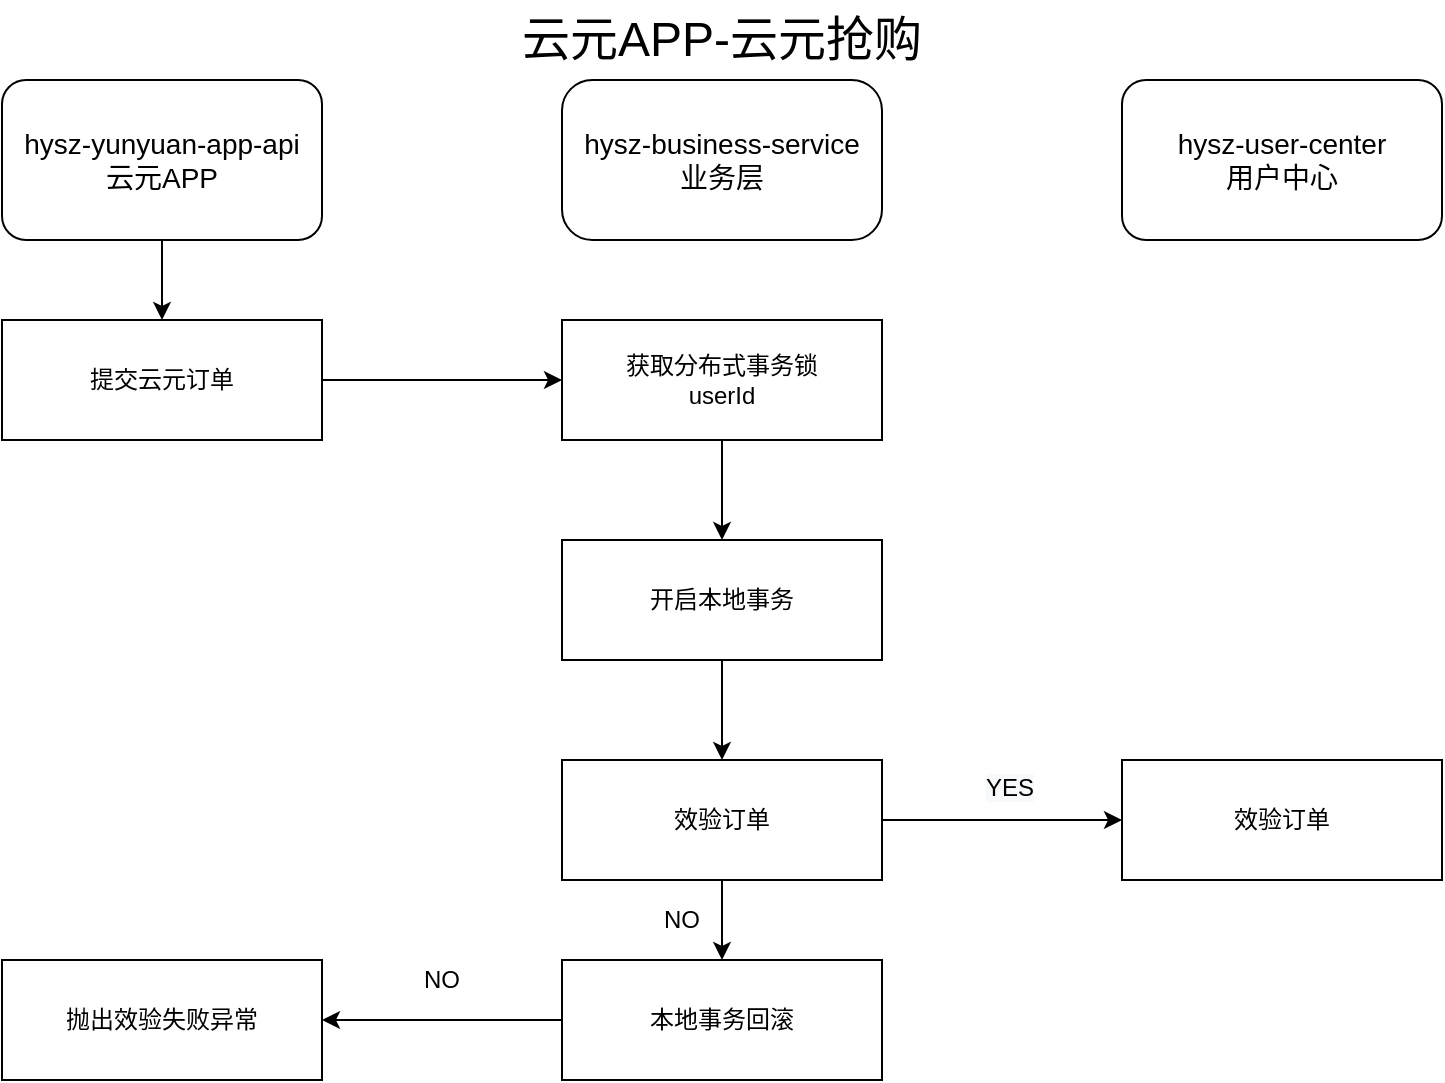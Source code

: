 <mxfile version="14.6.12" type="github">
  <diagram id="C5RBs43oDa-KdzZeNtuy" name="Page-1">
    <mxGraphModel dx="1038" dy="588" grid="1" gridSize="10" guides="1" tooltips="1" connect="1" arrows="1" fold="1" page="1" pageScale="1" pageWidth="827" pageHeight="1169" math="0" shadow="0">
      <root>
        <mxCell id="WIyWlLk6GJQsqaUBKTNV-0" />
        <mxCell id="WIyWlLk6GJQsqaUBKTNV-1" parent="WIyWlLk6GJQsqaUBKTNV-0" />
        <mxCell id="g2LM-X_P6zVzMJMQ8mb0-7" value="&lt;font style=&quot;font-size: 14px&quot;&gt;hysz-business-service&lt;br&gt;业务层&lt;/font&gt;" style="rounded=1;whiteSpace=wrap;html=1;arcSize=19;" vertex="1" parent="WIyWlLk6GJQsqaUBKTNV-1">
          <mxGeometry x="320" y="40" width="160" height="80" as="geometry" />
        </mxCell>
        <mxCell id="g2LM-X_P6zVzMJMQ8mb0-31" value="" style="edgeStyle=orthogonalEdgeStyle;rounded=0;orthogonalLoop=1;jettySize=auto;html=1;" edge="1" parent="WIyWlLk6GJQsqaUBKTNV-1" source="g2LM-X_P6zVzMJMQ8mb0-8" target="g2LM-X_P6zVzMJMQ8mb0-21">
          <mxGeometry relative="1" as="geometry" />
        </mxCell>
        <mxCell id="g2LM-X_P6zVzMJMQ8mb0-8" value="&lt;font style=&quot;font-size: 14px&quot;&gt;hysz-yunyuan-app-api&lt;br&gt;云元APP&lt;/font&gt;" style="rounded=1;whiteSpace=wrap;html=1;" vertex="1" parent="WIyWlLk6GJQsqaUBKTNV-1">
          <mxGeometry x="40" y="40" width="160" height="80" as="geometry" />
        </mxCell>
        <mxCell id="g2LM-X_P6zVzMJMQ8mb0-13" value="&lt;font style=&quot;font-size: 24px&quot;&gt;云元APP-云元抢购&lt;/font&gt;" style="text;html=1;strokeColor=none;fillColor=none;align=center;verticalAlign=middle;whiteSpace=wrap;rounded=0;" vertex="1" parent="WIyWlLk6GJQsqaUBKTNV-1">
          <mxGeometry x="220" width="360" height="40" as="geometry" />
        </mxCell>
        <mxCell id="g2LM-X_P6zVzMJMQ8mb0-37" style="edgeStyle=orthogonalEdgeStyle;rounded=0;orthogonalLoop=1;jettySize=auto;html=1;entryX=0;entryY=0.5;entryDx=0;entryDy=0;" edge="1" parent="WIyWlLk6GJQsqaUBKTNV-1" source="g2LM-X_P6zVzMJMQ8mb0-21" target="g2LM-X_P6zVzMJMQ8mb0-36">
          <mxGeometry relative="1" as="geometry" />
        </mxCell>
        <mxCell id="g2LM-X_P6zVzMJMQ8mb0-21" value="提交云元订单" style="rounded=0;whiteSpace=wrap;html=1;" vertex="1" parent="WIyWlLk6GJQsqaUBKTNV-1">
          <mxGeometry x="40" y="160" width="160" height="60" as="geometry" />
        </mxCell>
        <mxCell id="g2LM-X_P6zVzMJMQ8mb0-32" value="&lt;font style=&quot;font-size: 14px&quot;&gt;hysz-user-center&lt;br&gt;用户中心&lt;br&gt;&lt;/font&gt;" style="rounded=1;whiteSpace=wrap;html=1;" vertex="1" parent="WIyWlLk6GJQsqaUBKTNV-1">
          <mxGeometry x="600" y="40" width="160" height="80" as="geometry" />
        </mxCell>
        <mxCell id="g2LM-X_P6zVzMJMQ8mb0-40" style="edgeStyle=orthogonalEdgeStyle;rounded=0;orthogonalLoop=1;jettySize=auto;html=1;exitX=0.5;exitY=1;exitDx=0;exitDy=0;entryX=0.5;entryY=0;entryDx=0;entryDy=0;" edge="1" parent="WIyWlLk6GJQsqaUBKTNV-1" source="g2LM-X_P6zVzMJMQ8mb0-36" target="g2LM-X_P6zVzMJMQ8mb0-38">
          <mxGeometry relative="1" as="geometry" />
        </mxCell>
        <mxCell id="g2LM-X_P6zVzMJMQ8mb0-36" value="获取分布式事务锁&lt;br&gt;userId" style="rounded=0;whiteSpace=wrap;html=1;" vertex="1" parent="WIyWlLk6GJQsqaUBKTNV-1">
          <mxGeometry x="320" y="160" width="160" height="60" as="geometry" />
        </mxCell>
        <mxCell id="g2LM-X_P6zVzMJMQ8mb0-41" style="edgeStyle=orthogonalEdgeStyle;rounded=0;orthogonalLoop=1;jettySize=auto;html=1;entryX=0.5;entryY=0;entryDx=0;entryDy=0;" edge="1" parent="WIyWlLk6GJQsqaUBKTNV-1" source="g2LM-X_P6zVzMJMQ8mb0-38" target="g2LM-X_P6zVzMJMQ8mb0-39">
          <mxGeometry relative="1" as="geometry" />
        </mxCell>
        <mxCell id="g2LM-X_P6zVzMJMQ8mb0-38" value="开启本地事务" style="rounded=0;whiteSpace=wrap;html=1;" vertex="1" parent="WIyWlLk6GJQsqaUBKTNV-1">
          <mxGeometry x="320" y="270" width="160" height="60" as="geometry" />
        </mxCell>
        <mxCell id="g2LM-X_P6zVzMJMQ8mb0-48" value="" style="edgeStyle=orthogonalEdgeStyle;rounded=0;orthogonalLoop=1;jettySize=auto;html=1;" edge="1" parent="WIyWlLk6GJQsqaUBKTNV-1" source="g2LM-X_P6zVzMJMQ8mb0-39" target="g2LM-X_P6zVzMJMQ8mb0-47">
          <mxGeometry relative="1" as="geometry" />
        </mxCell>
        <mxCell id="g2LM-X_P6zVzMJMQ8mb0-52" style="edgeStyle=orthogonalEdgeStyle;rounded=0;orthogonalLoop=1;jettySize=auto;html=1;entryX=0;entryY=0.5;entryDx=0;entryDy=0;" edge="1" parent="WIyWlLk6GJQsqaUBKTNV-1" source="g2LM-X_P6zVzMJMQ8mb0-39" target="g2LM-X_P6zVzMJMQ8mb0-51">
          <mxGeometry relative="1" as="geometry" />
        </mxCell>
        <mxCell id="g2LM-X_P6zVzMJMQ8mb0-39" value="效验订单" style="rounded=0;whiteSpace=wrap;html=1;" vertex="1" parent="WIyWlLk6GJQsqaUBKTNV-1">
          <mxGeometry x="320" y="380" width="160" height="60" as="geometry" />
        </mxCell>
        <mxCell id="g2LM-X_P6zVzMJMQ8mb0-42" value="抛出效验失败异常" style="rounded=0;whiteSpace=wrap;html=1;" vertex="1" parent="WIyWlLk6GJQsqaUBKTNV-1">
          <mxGeometry x="40" y="480" width="160" height="60" as="geometry" />
        </mxCell>
        <mxCell id="g2LM-X_P6zVzMJMQ8mb0-46" value="NO" style="text;html=1;strokeColor=none;fillColor=none;align=center;verticalAlign=middle;whiteSpace=wrap;rounded=0;" vertex="1" parent="WIyWlLk6GJQsqaUBKTNV-1">
          <mxGeometry x="360" y="450" width="40" height="20" as="geometry" />
        </mxCell>
        <mxCell id="g2LM-X_P6zVzMJMQ8mb0-49" style="edgeStyle=orthogonalEdgeStyle;rounded=0;orthogonalLoop=1;jettySize=auto;html=1;entryX=1;entryY=0.5;entryDx=0;entryDy=0;" edge="1" parent="WIyWlLk6GJQsqaUBKTNV-1" source="g2LM-X_P6zVzMJMQ8mb0-47" target="g2LM-X_P6zVzMJMQ8mb0-42">
          <mxGeometry relative="1" as="geometry" />
        </mxCell>
        <mxCell id="g2LM-X_P6zVzMJMQ8mb0-47" value="本地事务回滚" style="rounded=0;whiteSpace=wrap;html=1;" vertex="1" parent="WIyWlLk6GJQsqaUBKTNV-1">
          <mxGeometry x="320" y="480" width="160" height="60" as="geometry" />
        </mxCell>
        <mxCell id="g2LM-X_P6zVzMJMQ8mb0-50" value="NO" style="text;html=1;strokeColor=none;fillColor=none;align=center;verticalAlign=middle;whiteSpace=wrap;rounded=0;" vertex="1" parent="WIyWlLk6GJQsqaUBKTNV-1">
          <mxGeometry x="240" y="480" width="40" height="20" as="geometry" />
        </mxCell>
        <mxCell id="g2LM-X_P6zVzMJMQ8mb0-51" value="效验订单" style="rounded=0;whiteSpace=wrap;html=1;" vertex="1" parent="WIyWlLk6GJQsqaUBKTNV-1">
          <mxGeometry x="600" y="380" width="160" height="60" as="geometry" />
        </mxCell>
        <mxCell id="g2LM-X_P6zVzMJMQ8mb0-53" value="&lt;span style=&quot;color: rgb(0 , 0 , 0) ; font-family: &amp;#34;helvetica&amp;#34; ; font-size: 12px ; font-style: normal ; font-weight: 400 ; letter-spacing: normal ; text-align: center ; text-indent: 0px ; text-transform: none ; word-spacing: 0px ; background-color: rgb(248 , 249 , 250) ; display: inline ; float: none&quot;&gt;YES&lt;br&gt;&lt;br&gt;&lt;/span&gt;" style="text;whiteSpace=wrap;html=1;" vertex="1" parent="WIyWlLk6GJQsqaUBKTNV-1">
          <mxGeometry x="530" y="380" width="40" height="30" as="geometry" />
        </mxCell>
      </root>
    </mxGraphModel>
  </diagram>
</mxfile>
